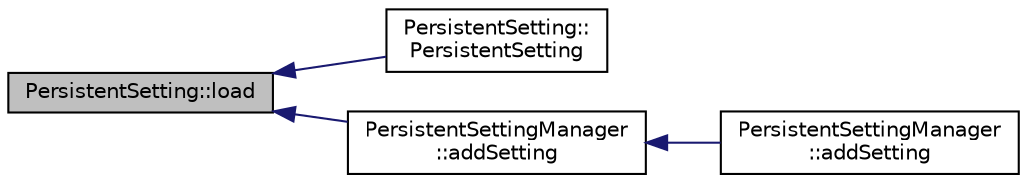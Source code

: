 digraph "PersistentSetting::load"
{
  edge [fontname="Helvetica",fontsize="10",labelfontname="Helvetica",labelfontsize="10"];
  node [fontname="Helvetica",fontsize="10",shape=record];
  rankdir="LR";
  Node21 [label="PersistentSetting::load",height=0.2,width=0.4,color="black", fillcolor="grey75", style="filled", fontcolor="black"];
  Node21 -> Node22 [dir="back",color="midnightblue",fontsize="10",style="solid",fontname="Helvetica"];
  Node22 [label="PersistentSetting::\lPersistentSetting",height=0.2,width=0.4,color="black", fillcolor="white", style="filled",URL="$classPersistentSetting.html#a836fcbffb3c50ead4a0573e8a3c8169f",tooltip="Constructor. "];
  Node21 -> Node23 [dir="back",color="midnightblue",fontsize="10",style="solid",fontname="Helvetica"];
  Node23 [label="PersistentSettingManager\l::addSetting",height=0.2,width=0.4,color="black", fillcolor="white", style="filled",URL="$classPersistentSettingManager.html#aa1aeef57755e78fc0504e45523d75a1f"];
  Node23 -> Node24 [dir="back",color="midnightblue",fontsize="10",style="solid",fontname="Helvetica"];
  Node24 [label="PersistentSettingManager\l::addSetting",height=0.2,width=0.4,color="black", fillcolor="white", style="filled",URL="$classPersistentSettingManager.html#a1d918d2f25b8bf4bb326a238e4698b40"];
}
